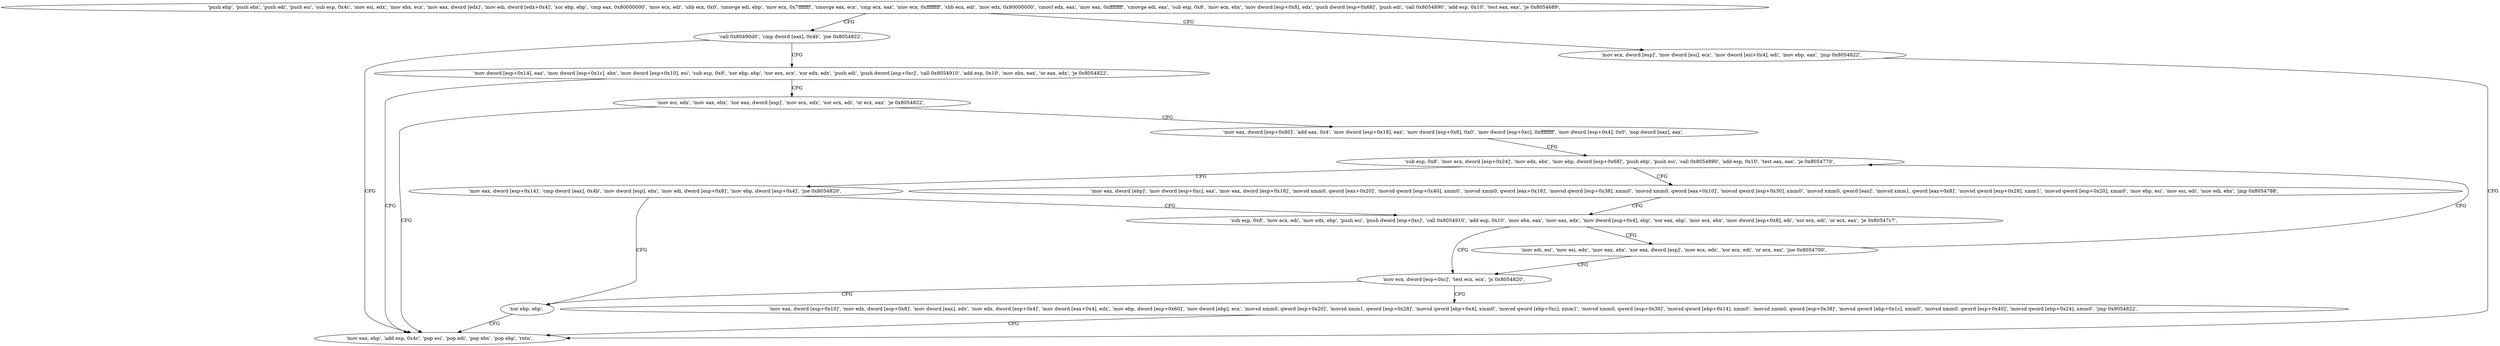 digraph "func" {
"134563360" [label = "'push ebp', 'push ebx', 'push edi', 'push esi', 'sub esp, 0x4c', 'mov esi, edx', 'mov ebx, ecx', 'mov eax, dword [edx]', 'mov edi, dword [edx+0x4]', 'xor ebp, ebp', 'cmp eax, 0x80000000', 'mov ecx, edi', 'sbb ecx, 0x0', 'cmovge edi, ebp', 'mov ecx, 0x7fffffff', 'cmovge eax, ecx', 'cmp ecx, eax', 'mov ecx, 0xffffffff', 'sbb ecx, edi', 'mov edx, 0x80000000', 'cmovl edx, eax', 'mov eax, 0xffffffff', 'cmovge edi, eax', 'sub esp, 0x8', 'mov ecx, ebx', 'mov dword [esp+0x8], edx', 'push dword [esp+0x68]', 'push edi', 'call 0x8054890', 'add esp, 0x10', 'test eax, eax', 'je 0x8054689', " ]
"134563465" [label = "'call 0x80490d0', 'cmp dword [eax], 0x4b', 'jne 0x8054822', " ]
"134563450" [label = "'mov ecx, dword [esp]', 'mov dword [esi], ecx', 'mov dword [esi+0x4], edi', 'mov ebp, eax', 'jmp 0x8054822', " ]
"134563874" [label = "'mov eax, ebp', 'add esp, 0x4c', 'pop esi', 'pop edi', 'pop ebx', 'pop ebp', 'retn', " ]
"134563479" [label = "'mov dword [esp+0x14], eax', 'mov dword [esp+0x1c], ebx', 'mov dword [esp+0x10], esi', 'sub esp, 0x8', 'xor ebp, ebp', 'xor ecx, ecx', 'xor edx, edx', 'push edi', 'push dword [esp+0xc]', 'call 0x8054910', 'add esp, 0x10', 'mov ebx, eax', 'or eax, edx', 'je 0x8054822', " ]
"134563523" [label = "'mov esi, edx', 'mov eax, ebx', 'xor eax, dword [esp]', 'mov ecx, edx', 'xor ecx, edi', 'or ecx, eax', 'je 0x8054822', " ]
"134563542" [label = "'mov eax, dword [esp+0x60]', 'add eax, 0x4', 'mov dword [esp+0x18], eax', 'mov dword [esp+0x8], 0x0', 'mov dword [esp+0xc], 0xffffffff', 'mov dword [esp+0x4], 0x0', 'nop dword [eax], eax', " ]
"134563584" [label = "'sub esp, 0x8', 'mov ecx, dword [esp+0x24]', 'mov edx, ebx', 'mov ebp, dword [esp+0x68]', 'push ebp', 'push esi', 'call 0x8054890', 'add esp, 0x10', 'test eax, eax', 'je 0x8054770', " ]
"134563696" [label = "'mov eax, dword [esp+0x14]', 'cmp dword [eax], 0x4b', 'mov dword [esp], ebx', 'mov edi, dword [esp+0x8]', 'mov ebp, dword [esp+0x4]', 'jne 0x8054820', " ]
"134563872" [label = "'xor ebp, ebp', " ]
"134563720" [label = "'sub esp, 0x8', 'mov ecx, edi', 'mov edx, ebp', 'push esi', 'push dword [esp+0xc]', 'call 0x8054910', 'add esp, 0x10', 'mov ebx, eax', 'mov eax, edx', 'mov dword [esp+0x4], ebp', 'xor eax, ebp', 'mov ecx, ebx', 'mov dword [esp+0x8], edi', 'xor ecx, edi', 'or ecx, eax', 'je 0x80547c7', " ]
"134563611" [label = "'mov eax, dword [ebp]', 'mov dword [esp+0xc], eax', 'mov eax, dword [esp+0x18]', 'movsd xmm0, qword [eax+0x20]', 'movsd qword [esp+0x40], xmm0', 'movsd xmm0, qword [eax+0x18]', 'movsd qword [esp+0x38], xmm0', 'movsd xmm0, qword [eax+0x10]', 'movsd qword [esp+0x30], xmm0', 'movsd xmm0, qword [eax]', 'movsd xmm1, qword [eax+0x8]', 'movsd qword [esp+0x28], xmm1', 'movsd qword [esp+0x20], xmm0', 'mov ebp, esi', 'mov esi, edi', 'mov edi, ebx', 'jmp 0x8054788', " ]
"134563783" [label = "'mov ecx, dword [esp+0xc]', 'test ecx, ecx', 'js 0x8054820', " ]
"134563762" [label = "'mov edi, esi', 'mov esi, edx', 'mov eax, ebx', 'xor eax, dword [esp]', 'mov ecx, edx', 'xor ecx, edi', 'or ecx, eax', 'jne 0x8054700', " ]
"134563791" [label = "'mov eax, dword [esp+0x10]', 'mov edx, dword [esp+0x8]', 'mov dword [eax], edx', 'mov edx, dword [esp+0x4]', 'mov dword [eax+0x4], edx', 'mov ebp, dword [esp+0x60]', 'mov dword [ebp], ecx', 'movsd xmm0, qword [esp+0x20]', 'movsd xmm1, qword [esp+0x28]', 'movsd qword [ebp+0x4], xmm0', 'movsd qword [ebp+0xc], xmm1', 'movsd xmm0, qword [esp+0x30]', 'movsd qword [ebp+0x14], xmm0', 'movsd xmm0, qword [esp+0x38]', 'movsd qword [ebp+0x1c], xmm0', 'movsd xmm0, qword [esp+0x40]', 'movsd qword [ebp+0x24], xmm0', 'jmp 0x8054822', " ]
"134563360" -> "134563465" [ label = "CFG" ]
"134563360" -> "134563450" [ label = "CFG" ]
"134563465" -> "134563874" [ label = "CFG" ]
"134563465" -> "134563479" [ label = "CFG" ]
"134563450" -> "134563874" [ label = "CFG" ]
"134563479" -> "134563874" [ label = "CFG" ]
"134563479" -> "134563523" [ label = "CFG" ]
"134563523" -> "134563874" [ label = "CFG" ]
"134563523" -> "134563542" [ label = "CFG" ]
"134563542" -> "134563584" [ label = "CFG" ]
"134563584" -> "134563696" [ label = "CFG" ]
"134563584" -> "134563611" [ label = "CFG" ]
"134563696" -> "134563872" [ label = "CFG" ]
"134563696" -> "134563720" [ label = "CFG" ]
"134563872" -> "134563874" [ label = "CFG" ]
"134563720" -> "134563783" [ label = "CFG" ]
"134563720" -> "134563762" [ label = "CFG" ]
"134563611" -> "134563720" [ label = "CFG" ]
"134563783" -> "134563872" [ label = "CFG" ]
"134563783" -> "134563791" [ label = "CFG" ]
"134563762" -> "134563584" [ label = "CFG" ]
"134563762" -> "134563783" [ label = "CFG" ]
"134563791" -> "134563874" [ label = "CFG" ]
}

